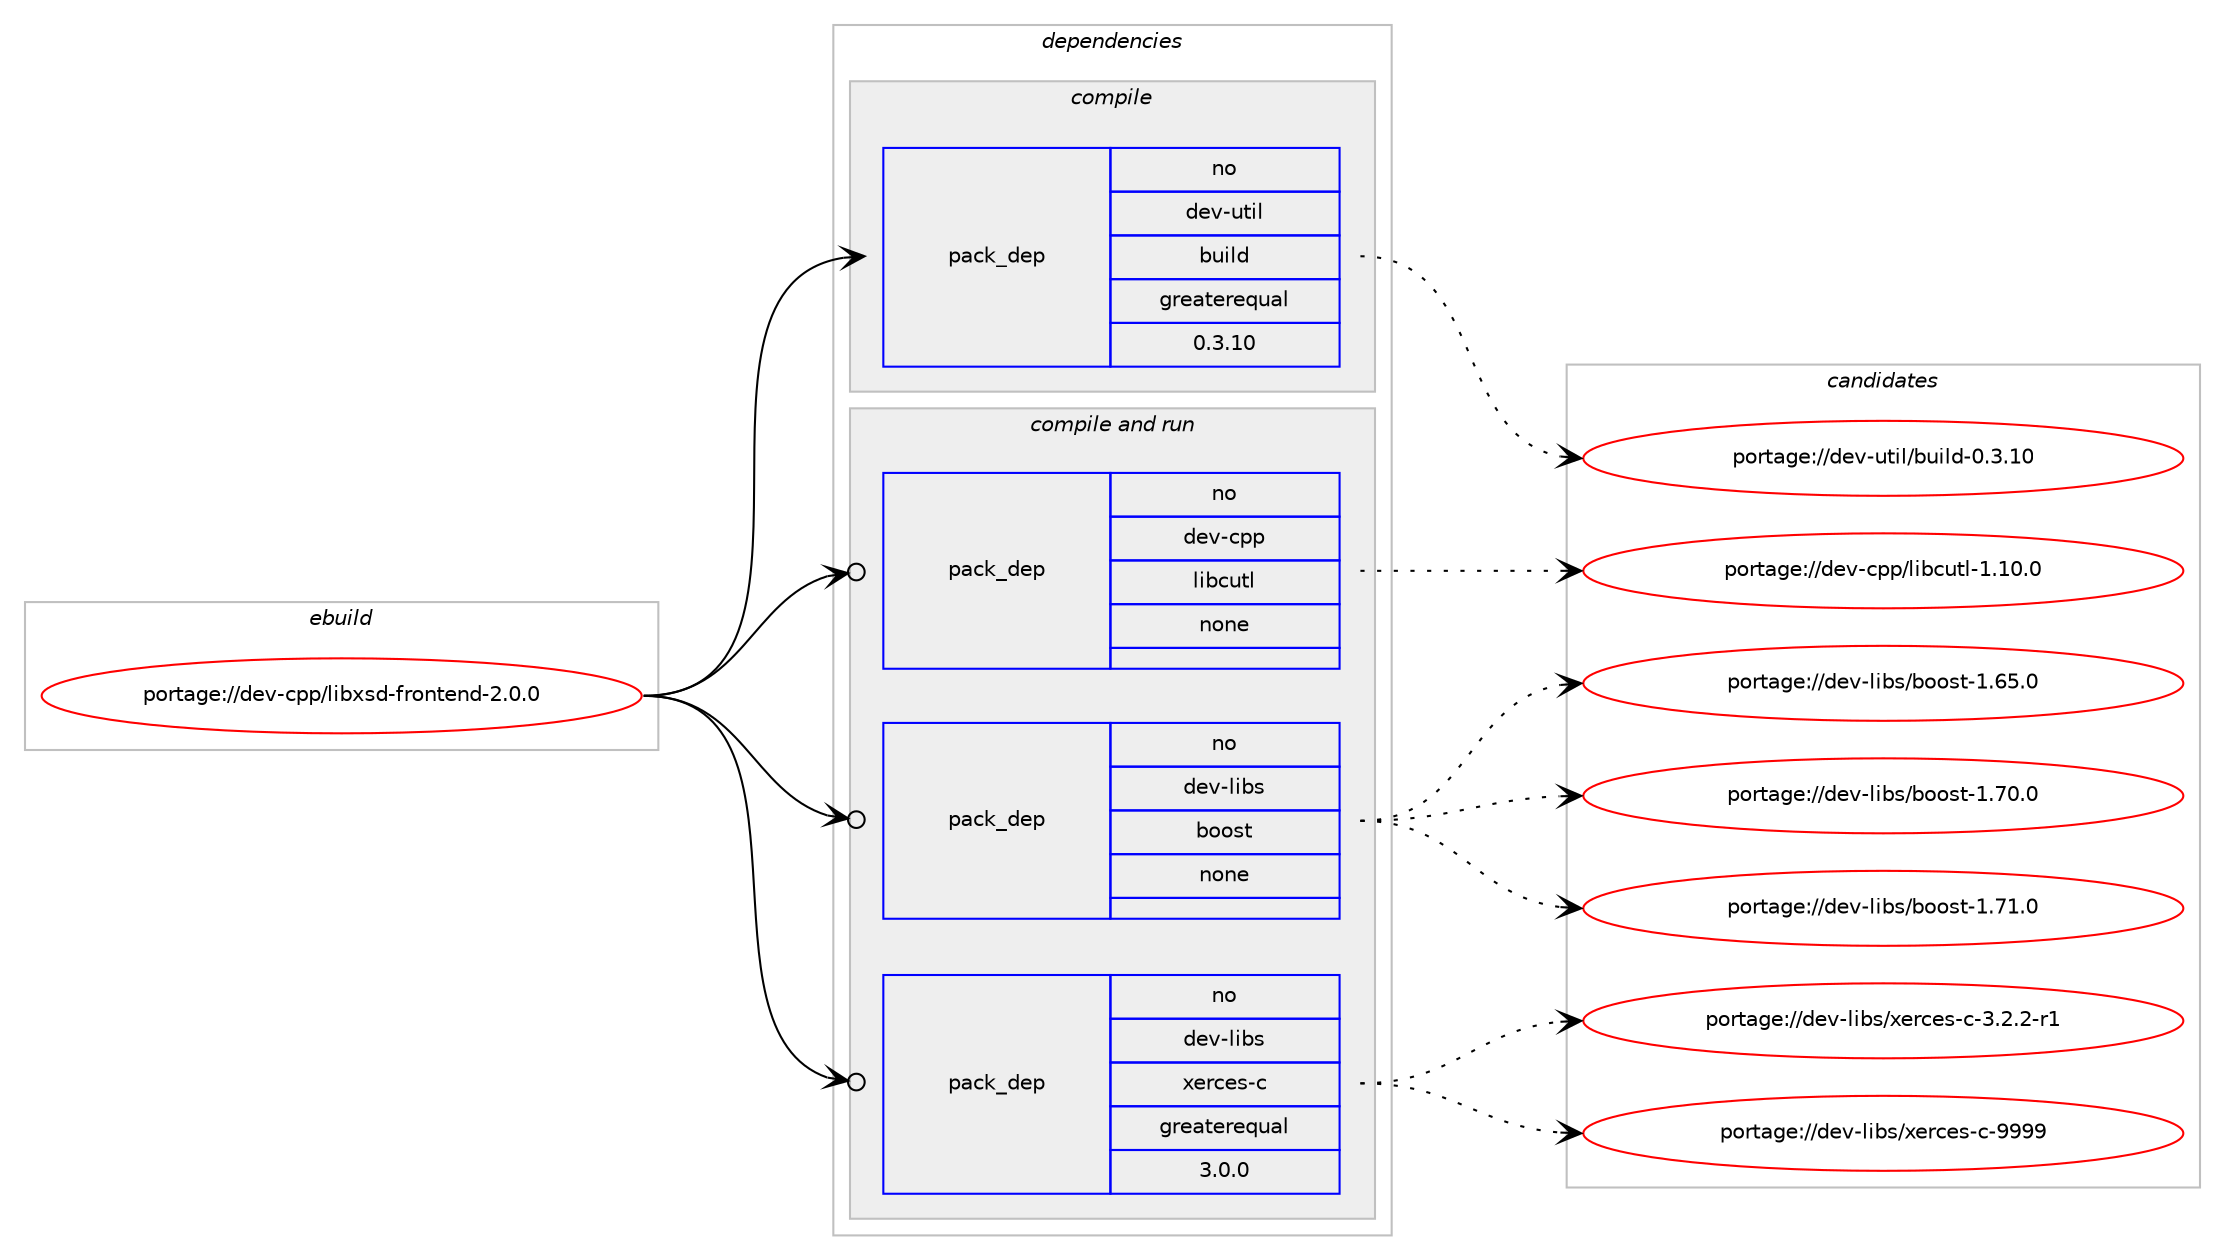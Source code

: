 digraph prolog {

# *************
# Graph options
# *************

newrank=true;
concentrate=true;
compound=true;
graph [rankdir=LR,fontname=Helvetica,fontsize=10,ranksep=1.5];#, ranksep=2.5, nodesep=0.2];
edge  [arrowhead=vee];
node  [fontname=Helvetica,fontsize=10];

# **********
# The ebuild
# **********

subgraph cluster_leftcol {
color=gray;
rank=same;
label=<<i>ebuild</i>>;
id [label="portage://dev-cpp/libxsd-frontend-2.0.0", color=red, width=4, href="../dev-cpp/libxsd-frontend-2.0.0.svg"];
}

# ****************
# The dependencies
# ****************

subgraph cluster_midcol {
color=gray;
label=<<i>dependencies</i>>;
subgraph cluster_compile {
fillcolor="#eeeeee";
style=filled;
label=<<i>compile</i>>;
subgraph pack39652 {
dependency52703 [label=<<TABLE BORDER="0" CELLBORDER="1" CELLSPACING="0" CELLPADDING="4" WIDTH="220"><TR><TD ROWSPAN="6" CELLPADDING="30">pack_dep</TD></TR><TR><TD WIDTH="110">no</TD></TR><TR><TD>dev-util</TD></TR><TR><TD>build</TD></TR><TR><TD>greaterequal</TD></TR><TR><TD>0.3.10</TD></TR></TABLE>>, shape=none, color=blue];
}
id:e -> dependency52703:w [weight=20,style="solid",arrowhead="vee"];
}
subgraph cluster_compileandrun {
fillcolor="#eeeeee";
style=filled;
label=<<i>compile and run</i>>;
subgraph pack39653 {
dependency52704 [label=<<TABLE BORDER="0" CELLBORDER="1" CELLSPACING="0" CELLPADDING="4" WIDTH="220"><TR><TD ROWSPAN="6" CELLPADDING="30">pack_dep</TD></TR><TR><TD WIDTH="110">no</TD></TR><TR><TD>dev-cpp</TD></TR><TR><TD>libcutl</TD></TR><TR><TD>none</TD></TR><TR><TD></TD></TR></TABLE>>, shape=none, color=blue];
}
id:e -> dependency52704:w [weight=20,style="solid",arrowhead="odotvee"];
subgraph pack39654 {
dependency52705 [label=<<TABLE BORDER="0" CELLBORDER="1" CELLSPACING="0" CELLPADDING="4" WIDTH="220"><TR><TD ROWSPAN="6" CELLPADDING="30">pack_dep</TD></TR><TR><TD WIDTH="110">no</TD></TR><TR><TD>dev-libs</TD></TR><TR><TD>boost</TD></TR><TR><TD>none</TD></TR><TR><TD></TD></TR></TABLE>>, shape=none, color=blue];
}
id:e -> dependency52705:w [weight=20,style="solid",arrowhead="odotvee"];
subgraph pack39655 {
dependency52706 [label=<<TABLE BORDER="0" CELLBORDER="1" CELLSPACING="0" CELLPADDING="4" WIDTH="220"><TR><TD ROWSPAN="6" CELLPADDING="30">pack_dep</TD></TR><TR><TD WIDTH="110">no</TD></TR><TR><TD>dev-libs</TD></TR><TR><TD>xerces-c</TD></TR><TR><TD>greaterequal</TD></TR><TR><TD>3.0.0</TD></TR></TABLE>>, shape=none, color=blue];
}
id:e -> dependency52706:w [weight=20,style="solid",arrowhead="odotvee"];
}
subgraph cluster_run {
fillcolor="#eeeeee";
style=filled;
label=<<i>run</i>>;
}
}

# **************
# The candidates
# **************

subgraph cluster_choices {
rank=same;
color=gray;
label=<<i>candidates</i>>;

subgraph choice39652 {
color=black;
nodesep=1;
choiceportage10010111845117116105108479811710510810045484651464948 [label="portage://dev-util/build-0.3.10", color=red, width=4,href="../dev-util/build-0.3.10.svg"];
dependency52703:e -> choiceportage10010111845117116105108479811710510810045484651464948:w [style=dotted,weight="100"];
}
subgraph choice39653 {
color=black;
nodesep=1;
choiceportage100101118459911211247108105989911711610845494649484648 [label="portage://dev-cpp/libcutl-1.10.0", color=red, width=4,href="../dev-cpp/libcutl-1.10.0.svg"];
dependency52704:e -> choiceportage100101118459911211247108105989911711610845494649484648:w [style=dotted,weight="100"];
}
subgraph choice39654 {
color=black;
nodesep=1;
choiceportage1001011184510810598115479811111111511645494654534648 [label="portage://dev-libs/boost-1.65.0", color=red, width=4,href="../dev-libs/boost-1.65.0.svg"];
choiceportage1001011184510810598115479811111111511645494655484648 [label="portage://dev-libs/boost-1.70.0", color=red, width=4,href="../dev-libs/boost-1.70.0.svg"];
choiceportage1001011184510810598115479811111111511645494655494648 [label="portage://dev-libs/boost-1.71.0", color=red, width=4,href="../dev-libs/boost-1.71.0.svg"];
dependency52705:e -> choiceportage1001011184510810598115479811111111511645494654534648:w [style=dotted,weight="100"];
dependency52705:e -> choiceportage1001011184510810598115479811111111511645494655484648:w [style=dotted,weight="100"];
dependency52705:e -> choiceportage1001011184510810598115479811111111511645494655494648:w [style=dotted,weight="100"];
}
subgraph choice39655 {
color=black;
nodesep=1;
choiceportage1001011184510810598115471201011149910111545994551465046504511449 [label="portage://dev-libs/xerces-c-3.2.2-r1", color=red, width=4,href="../dev-libs/xerces-c-3.2.2-r1.svg"];
choiceportage1001011184510810598115471201011149910111545994557575757 [label="portage://dev-libs/xerces-c-9999", color=red, width=4,href="../dev-libs/xerces-c-9999.svg"];
dependency52706:e -> choiceportage1001011184510810598115471201011149910111545994551465046504511449:w [style=dotted,weight="100"];
dependency52706:e -> choiceportage1001011184510810598115471201011149910111545994557575757:w [style=dotted,weight="100"];
}
}

}

